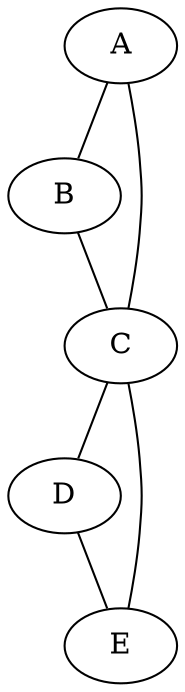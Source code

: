strict graph "borboletaCordal" {
    A -- B
    A -- C
    B -- C
    C -- D
    C -- E
    D -- E
}

